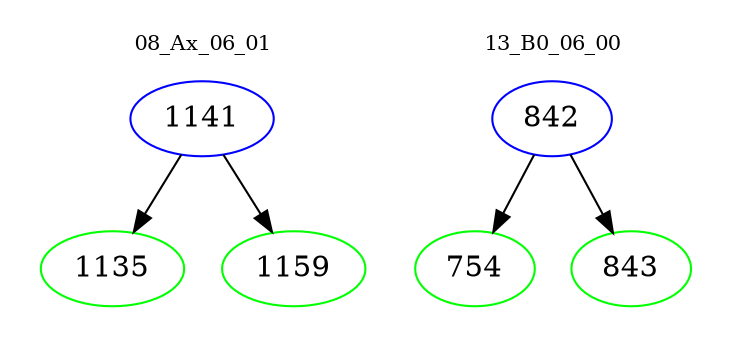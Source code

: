 digraph{
subgraph cluster_0 {
color = white
label = "08_Ax_06_01";
fontsize=10;
T0_1141 [label="1141", color="blue"]
T0_1141 -> T0_1135 [color="black"]
T0_1135 [label="1135", color="green"]
T0_1141 -> T0_1159 [color="black"]
T0_1159 [label="1159", color="green"]
}
subgraph cluster_1 {
color = white
label = "13_B0_06_00";
fontsize=10;
T1_842 [label="842", color="blue"]
T1_842 -> T1_754 [color="black"]
T1_754 [label="754", color="green"]
T1_842 -> T1_843 [color="black"]
T1_843 [label="843", color="green"]
}
}
